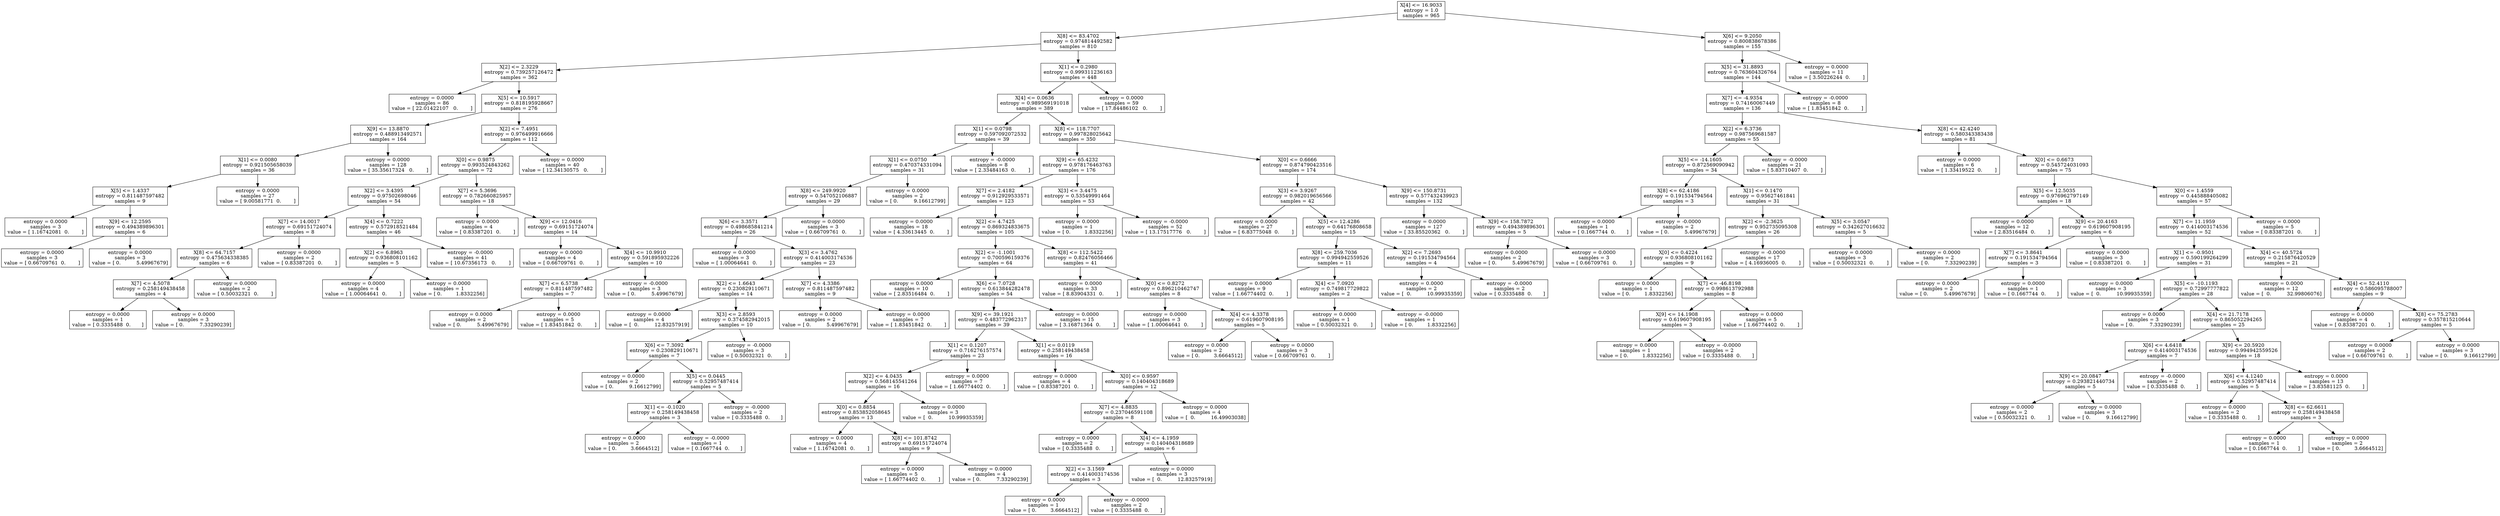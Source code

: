 digraph Tree {
0 [label="X[4] <= 16.9033\nentropy = 1.0\nsamples = 965", shape="box"] ;
1 [label="X[8] <= 83.4702\nentropy = 0.974814492582\nsamples = 810", shape="box"] ;
0 -> 1 ;
2 [label="X[2] <= 2.3229\nentropy = 0.739257126472\nsamples = 362", shape="box"] ;
1 -> 2 ;
3 [label="entropy = 0.0000\nsamples = 86\nvalue = [ 22.01422107   0.        ]", shape="box"] ;
2 -> 3 ;
4 [label="X[5] <= 10.5917\nentropy = 0.818195928667\nsamples = 276", shape="box"] ;
2 -> 4 ;
5 [label="X[9] <= 13.8870\nentropy = 0.488913492571\nsamples = 164", shape="box"] ;
4 -> 5 ;
6 [label="X[1] <= 0.0080\nentropy = 0.921505658039\nsamples = 36", shape="box"] ;
5 -> 6 ;
7 [label="X[5] <= 1.4337\nentropy = 0.811487597482\nsamples = 9", shape="box"] ;
6 -> 7 ;
8 [label="entropy = 0.0000\nsamples = 3\nvalue = [ 1.16742081  0.        ]", shape="box"] ;
7 -> 8 ;
9 [label="X[9] <= 12.2595\nentropy = 0.494389896301\nsamples = 6", shape="box"] ;
7 -> 9 ;
10 [label="entropy = 0.0000\nsamples = 3\nvalue = [ 0.66709761  0.        ]", shape="box"] ;
9 -> 10 ;
11 [label="entropy = 0.0000\nsamples = 3\nvalue = [ 0.          5.49967679]", shape="box"] ;
9 -> 11 ;
12 [label="entropy = 0.0000\nsamples = 27\nvalue = [ 9.00581771  0.        ]", shape="box"] ;
6 -> 12 ;
13 [label="entropy = 0.0000\nsamples = 128\nvalue = [ 35.35617324   0.        ]", shape="box"] ;
5 -> 13 ;
14 [label="X[2] <= 7.4951\nentropy = 0.976499916666\nsamples = 112", shape="box"] ;
4 -> 14 ;
15 [label="X[0] <= 0.9875\nentropy = 0.993524843262\nsamples = 72", shape="box"] ;
14 -> 15 ;
16 [label="X[2] <= 3.4395\nentropy = 0.97502698046\nsamples = 54", shape="box"] ;
15 -> 16 ;
17 [label="X[7] <= 14.0017\nentropy = 0.69151724074\nsamples = 8", shape="box"] ;
16 -> 17 ;
18 [label="X[8] <= 64.7157\nentropy = 0.475634338385\nsamples = 6", shape="box"] ;
17 -> 18 ;
19 [label="X[7] <= 4.5078\nentropy = 0.258149438458\nsamples = 4", shape="box"] ;
18 -> 19 ;
20 [label="entropy = 0.0000\nsamples = 1\nvalue = [ 0.3335488  0.       ]", shape="box"] ;
19 -> 20 ;
21 [label="entropy = 0.0000\nsamples = 3\nvalue = [ 0.          7.33290239]", shape="box"] ;
19 -> 21 ;
22 [label="entropy = 0.0000\nsamples = 2\nvalue = [ 0.50032321  0.        ]", shape="box"] ;
18 -> 22 ;
23 [label="entropy = 0.0000\nsamples = 2\nvalue = [ 0.83387201  0.        ]", shape="box"] ;
17 -> 23 ;
24 [label="X[4] <= 0.7222\nentropy = 0.572918521484\nsamples = 46", shape="box"] ;
16 -> 24 ;
25 [label="X[2] <= 6.8963\nentropy = 0.936808101162\nsamples = 5", shape="box"] ;
24 -> 25 ;
26 [label="entropy = 0.0000\nsamples = 4\nvalue = [ 1.00064641  0.        ]", shape="box"] ;
25 -> 26 ;
27 [label="entropy = 0.0000\nsamples = 1\nvalue = [ 0.         1.8332256]", shape="box"] ;
25 -> 27 ;
28 [label="entropy = -0.0000\nsamples = 41\nvalue = [ 10.67356173   0.        ]", shape="box"] ;
24 -> 28 ;
29 [label="X[7] <= 5.3696\nentropy = 0.782660825957\nsamples = 18", shape="box"] ;
15 -> 29 ;
30 [label="entropy = 0.0000\nsamples = 4\nvalue = [ 0.83387201  0.        ]", shape="box"] ;
29 -> 30 ;
31 [label="X[9] <= 12.0416\nentropy = 0.69151724074\nsamples = 14", shape="box"] ;
29 -> 31 ;
32 [label="entropy = 0.0000\nsamples = 4\nvalue = [ 0.66709761  0.        ]", shape="box"] ;
31 -> 32 ;
33 [label="X[4] <= 10.9910\nentropy = 0.591895932226\nsamples = 10", shape="box"] ;
31 -> 33 ;
34 [label="X[7] <= 6.5738\nentropy = 0.811487597482\nsamples = 7", shape="box"] ;
33 -> 34 ;
35 [label="entropy = 0.0000\nsamples = 2\nvalue = [ 0.          5.49967679]", shape="box"] ;
34 -> 35 ;
36 [label="entropy = 0.0000\nsamples = 5\nvalue = [ 1.83451842  0.        ]", shape="box"] ;
34 -> 36 ;
37 [label="entropy = -0.0000\nsamples = 3\nvalue = [ 0.          5.49967679]", shape="box"] ;
33 -> 37 ;
38 [label="entropy = 0.0000\nsamples = 40\nvalue = [ 12.34130575   0.        ]", shape="box"] ;
14 -> 38 ;
39 [label="X[1] <= 0.2980\nentropy = 0.999311236163\nsamples = 448", shape="box"] ;
1 -> 39 ;
40 [label="X[4] <= 0.0636\nentropy = 0.989569191018\nsamples = 389", shape="box"] ;
39 -> 40 ;
41 [label="X[1] <= 0.0798\nentropy = 0.597092072532\nsamples = 39", shape="box"] ;
40 -> 41 ;
42 [label="X[1] <= 0.0750\nentropy = 0.470374331094\nsamples = 31", shape="box"] ;
41 -> 42 ;
43 [label="X[8] <= 249.9920\nentropy = 0.547052106887\nsamples = 29", shape="box"] ;
42 -> 43 ;
44 [label="X[6] <= 3.3571\nentropy = 0.498685841214\nsamples = 26", shape="box"] ;
43 -> 44 ;
45 [label="entropy = 0.0000\nsamples = 3\nvalue = [ 1.00064641  0.        ]", shape="box"] ;
44 -> 45 ;
46 [label="X[3] <= 3.4762\nentropy = 0.414003174536\nsamples = 23", shape="box"] ;
44 -> 46 ;
47 [label="X[2] <= 1.6643\nentropy = 0.230829110671\nsamples = 14", shape="box"] ;
46 -> 47 ;
48 [label="entropy = 0.0000\nsamples = 4\nvalue = [  0.          12.83257919]", shape="box"] ;
47 -> 48 ;
49 [label="X[3] <= 2.8593\nentropy = 0.374582942015\nsamples = 10", shape="box"] ;
47 -> 49 ;
50 [label="X[6] <= 7.3092\nentropy = 0.230829110671\nsamples = 7", shape="box"] ;
49 -> 50 ;
51 [label="entropy = 0.0000\nsamples = 2\nvalue = [ 0.          9.16612799]", shape="box"] ;
50 -> 51 ;
52 [label="X[5] <= 0.0445\nentropy = 0.52957487414\nsamples = 5", shape="box"] ;
50 -> 52 ;
53 [label="X[1] <= -0.1020\nentropy = 0.258149438458\nsamples = 3", shape="box"] ;
52 -> 53 ;
54 [label="entropy = 0.0000\nsamples = 2\nvalue = [ 0.         3.6664512]", shape="box"] ;
53 -> 54 ;
55 [label="entropy = -0.0000\nsamples = 1\nvalue = [ 0.1667744  0.       ]", shape="box"] ;
53 -> 55 ;
56 [label="entropy = -0.0000\nsamples = 2\nvalue = [ 0.3335488  0.       ]", shape="box"] ;
52 -> 56 ;
57 [label="entropy = -0.0000\nsamples = 3\nvalue = [ 0.50032321  0.        ]", shape="box"] ;
49 -> 57 ;
58 [label="X[7] <= 4.3386\nentropy = 0.811487597482\nsamples = 9", shape="box"] ;
46 -> 58 ;
59 [label="entropy = 0.0000\nsamples = 2\nvalue = [ 0.          5.49967679]", shape="box"] ;
58 -> 59 ;
60 [label="entropy = 0.0000\nsamples = 7\nvalue = [ 1.83451842  0.        ]", shape="box"] ;
58 -> 60 ;
61 [label="entropy = 0.0000\nsamples = 3\nvalue = [ 0.66709761  0.        ]", shape="box"] ;
43 -> 61 ;
62 [label="entropy = 0.0000\nsamples = 2\nvalue = [ 0.          9.16612799]", shape="box"] ;
42 -> 62 ;
63 [label="entropy = -0.0000\nsamples = 8\nvalue = [ 2.33484163  0.        ]", shape="box"] ;
41 -> 63 ;
64 [label="X[8] <= 118.7707\nentropy = 0.997828025642\nsamples = 350", shape="box"] ;
40 -> 64 ;
65 [label="X[9] <= 65.4232\nentropy = 0.978176463763\nsamples = 176", shape="box"] ;
64 -> 65 ;
66 [label="X[7] <= 2.4182\nentropy = 0.912929533571\nsamples = 123", shape="box"] ;
65 -> 66 ;
67 [label="entropy = 0.0000\nsamples = 18\nvalue = [ 4.33613445  0.        ]", shape="box"] ;
66 -> 67 ;
68 [label="X[2] <= 4.7425\nentropy = 0.869324833675\nsamples = 105", shape="box"] ;
66 -> 68 ;
69 [label="X[2] <= -1.1001\nentropy = 0.700596159376\nsamples = 64", shape="box"] ;
68 -> 69 ;
70 [label="entropy = 0.0000\nsamples = 10\nvalue = [ 2.83516484  0.        ]", shape="box"] ;
69 -> 70 ;
71 [label="X[6] <= 7.0728\nentropy = 0.613844282478\nsamples = 54", shape="box"] ;
69 -> 71 ;
72 [label="X[9] <= 39.1921\nentropy = 0.483772962317\nsamples = 39", shape="box"] ;
71 -> 72 ;
73 [label="X[1] <= 0.1207\nentropy = 0.716276157574\nsamples = 23", shape="box"] ;
72 -> 73 ;
74 [label="X[2] <= 4.0435\nentropy = 0.568145541264\nsamples = 16", shape="box"] ;
73 -> 74 ;
75 [label="X[0] <= 0.8854\nentropy = 0.853852058645\nsamples = 13", shape="box"] ;
74 -> 75 ;
76 [label="entropy = 0.0000\nsamples = 4\nvalue = [ 1.16742081  0.        ]", shape="box"] ;
75 -> 76 ;
77 [label="X[8] <= 101.8742\nentropy = 0.69151724074\nsamples = 9", shape="box"] ;
75 -> 77 ;
78 [label="entropy = 0.0000\nsamples = 5\nvalue = [ 1.66774402  0.        ]", shape="box"] ;
77 -> 78 ;
79 [label="entropy = 0.0000\nsamples = 4\nvalue = [ 0.          7.33290239]", shape="box"] ;
77 -> 79 ;
80 [label="entropy = 0.0000\nsamples = 3\nvalue = [  0.          10.99935359]", shape="box"] ;
74 -> 80 ;
81 [label="entropy = 0.0000\nsamples = 7\nvalue = [ 1.66774402  0.        ]", shape="box"] ;
73 -> 81 ;
82 [label="X[1] <= 0.0119\nentropy = 0.258149438458\nsamples = 16", shape="box"] ;
72 -> 82 ;
83 [label="entropy = 0.0000\nsamples = 4\nvalue = [ 0.83387201  0.        ]", shape="box"] ;
82 -> 83 ;
84 [label="X[0] <= 0.9597\nentropy = 0.140404318689\nsamples = 12", shape="box"] ;
82 -> 84 ;
85 [label="X[7] <= 4.8835\nentropy = 0.237046591108\nsamples = 8", shape="box"] ;
84 -> 85 ;
86 [label="entropy = 0.0000\nsamples = 2\nvalue = [ 0.3335488  0.       ]", shape="box"] ;
85 -> 86 ;
87 [label="X[4] <= 4.1959\nentropy = 0.140404318689\nsamples = 6", shape="box"] ;
85 -> 87 ;
88 [label="X[2] <= 3.1569\nentropy = 0.414003174536\nsamples = 3", shape="box"] ;
87 -> 88 ;
89 [label="entropy = 0.0000\nsamples = 1\nvalue = [ 0.         3.6664512]", shape="box"] ;
88 -> 89 ;
90 [label="entropy = -0.0000\nsamples = 2\nvalue = [ 0.3335488  0.       ]", shape="box"] ;
88 -> 90 ;
91 [label="entropy = 0.0000\nsamples = 3\nvalue = [  0.          12.83257919]", shape="box"] ;
87 -> 91 ;
92 [label="entropy = 0.0000\nsamples = 4\nvalue = [  0.          16.49903038]", shape="box"] ;
84 -> 92 ;
93 [label="entropy = 0.0000\nsamples = 15\nvalue = [ 3.16871364  0.        ]", shape="box"] ;
71 -> 93 ;
94 [label="X[8] <= 112.5422\nentropy = 0.82476056466\nsamples = 41", shape="box"] ;
68 -> 94 ;
95 [label="entropy = 0.0000\nsamples = 33\nvalue = [ 8.83904331  0.        ]", shape="box"] ;
94 -> 95 ;
96 [label="X[0] <= 0.8272\nentropy = 0.896210462747\nsamples = 8", shape="box"] ;
94 -> 96 ;
97 [label="entropy = 0.0000\nsamples = 3\nvalue = [ 1.00064641  0.        ]", shape="box"] ;
96 -> 97 ;
98 [label="X[4] <= 4.3378\nentropy = 0.619607908195\nsamples = 5", shape="box"] ;
96 -> 98 ;
99 [label="entropy = 0.0000\nsamples = 2\nvalue = [ 0.         3.6664512]", shape="box"] ;
98 -> 99 ;
100 [label="entropy = 0.0000\nsamples = 3\nvalue = [ 0.66709761  0.        ]", shape="box"] ;
98 -> 100 ;
101 [label="X[3] <= 3.4475\nentropy = 0.53549991464\nsamples = 53", shape="box"] ;
65 -> 101 ;
102 [label="entropy = 0.0000\nsamples = 1\nvalue = [ 0.         1.8332256]", shape="box"] ;
101 -> 102 ;
103 [label="entropy = -0.0000\nsamples = 52\nvalue = [ 13.17517776   0.        ]", shape="box"] ;
101 -> 103 ;
104 [label="X[0] <= 0.6666\nentropy = 0.874790423516\nsamples = 174", shape="box"] ;
64 -> 104 ;
105 [label="X[3] <= 3.9267\nentropy = 0.982019656566\nsamples = 42", shape="box"] ;
104 -> 105 ;
106 [label="entropy = 0.0000\nsamples = 27\nvalue = [ 6.83775048  0.        ]", shape="box"] ;
105 -> 106 ;
107 [label="X[5] <= 12.4286\nentropy = 0.64176808658\nsamples = 15", shape="box"] ;
105 -> 107 ;
108 [label="X[8] <= 259.7036\nentropy = 0.994942559526\nsamples = 11", shape="box"] ;
107 -> 108 ;
109 [label="entropy = 0.0000\nsamples = 9\nvalue = [ 1.66774402  0.        ]", shape="box"] ;
108 -> 109 ;
110 [label="X[4] <= 7.0920\nentropy = 0.749817729822\nsamples = 2", shape="box"] ;
108 -> 110 ;
111 [label="entropy = 0.0000\nsamples = 1\nvalue = [ 0.50032321  0.        ]", shape="box"] ;
110 -> 111 ;
112 [label="entropy = -0.0000\nsamples = 1\nvalue = [ 0.         1.8332256]", shape="box"] ;
110 -> 112 ;
113 [label="X[2] <= 7.2693\nentropy = 0.191534794564\nsamples = 4", shape="box"] ;
107 -> 113 ;
114 [label="entropy = 0.0000\nsamples = 2\nvalue = [  0.          10.99935359]", shape="box"] ;
113 -> 114 ;
115 [label="entropy = -0.0000\nsamples = 2\nvalue = [ 0.3335488  0.       ]", shape="box"] ;
113 -> 115 ;
116 [label="X[9] <= 150.8731\nentropy = 0.577432439923\nsamples = 132", shape="box"] ;
104 -> 116 ;
117 [label="entropy = 0.0000\nsamples = 127\nvalue = [ 33.85520362   0.        ]", shape="box"] ;
116 -> 117 ;
118 [label="X[9] <= 158.7872\nentropy = 0.494389896301\nsamples = 5", shape="box"] ;
116 -> 118 ;
119 [label="entropy = 0.0000\nsamples = 2\nvalue = [ 0.          5.49967679]", shape="box"] ;
118 -> 119 ;
120 [label="entropy = 0.0000\nsamples = 3\nvalue = [ 0.66709761  0.        ]", shape="box"] ;
118 -> 120 ;
121 [label="entropy = 0.0000\nsamples = 59\nvalue = [ 17.84486102   0.        ]", shape="box"] ;
39 -> 121 ;
122 [label="X[6] <= 9.2050\nentropy = 0.800838678386\nsamples = 155", shape="box"] ;
0 -> 122 ;
123 [label="X[5] <= 31.8893\nentropy = 0.763604326764\nsamples = 144", shape="box"] ;
122 -> 123 ;
124 [label="X[7] <= -4.9354\nentropy = 0.74160067449\nsamples = 136", shape="box"] ;
123 -> 124 ;
125 [label="X[2] <= 6.3736\nentropy = 0.987569681587\nsamples = 55", shape="box"] ;
124 -> 125 ;
126 [label="X[5] <= -14.1605\nentropy = 0.872569090942\nsamples = 34", shape="box"] ;
125 -> 126 ;
127 [label="X[8] <= 62.4186\nentropy = 0.191534794564\nsamples = 3", shape="box"] ;
126 -> 127 ;
128 [label="entropy = 0.0000\nsamples = 1\nvalue = [ 0.1667744  0.       ]", shape="box"] ;
127 -> 128 ;
129 [label="entropy = -0.0000\nsamples = 2\nvalue = [ 0.          5.49967679]", shape="box"] ;
127 -> 129 ;
130 [label="X[1] <= 0.1470\nentropy = 0.95627461841\nsamples = 31", shape="box"] ;
126 -> 130 ;
131 [label="X[2] <= -2.3625\nentropy = 0.952735095308\nsamples = 26", shape="box"] ;
130 -> 131 ;
132 [label="X[0] <= 0.4224\nentropy = 0.936808101162\nsamples = 9", shape="box"] ;
131 -> 132 ;
133 [label="entropy = 0.0000\nsamples = 1\nvalue = [ 0.         1.8332256]", shape="box"] ;
132 -> 133 ;
134 [label="X[7] <= -46.8198\nentropy = 0.998613792988\nsamples = 8", shape="box"] ;
132 -> 134 ;
135 [label="X[9] <= 14.1908\nentropy = 0.619607908195\nsamples = 3", shape="box"] ;
134 -> 135 ;
136 [label="entropy = 0.0000\nsamples = 1\nvalue = [ 0.         1.8332256]", shape="box"] ;
135 -> 136 ;
137 [label="entropy = -0.0000\nsamples = 2\nvalue = [ 0.3335488  0.       ]", shape="box"] ;
135 -> 137 ;
138 [label="entropy = 0.0000\nsamples = 5\nvalue = [ 1.66774402  0.        ]", shape="box"] ;
134 -> 138 ;
139 [label="entropy = -0.0000\nsamples = 17\nvalue = [ 4.16936005  0.        ]", shape="box"] ;
131 -> 139 ;
140 [label="X[5] <= 3.0547\nentropy = 0.342627016632\nsamples = 5", shape="box"] ;
130 -> 140 ;
141 [label="entropy = 0.0000\nsamples = 3\nvalue = [ 0.50032321  0.        ]", shape="box"] ;
140 -> 141 ;
142 [label="entropy = 0.0000\nsamples = 2\nvalue = [ 0.          7.33290239]", shape="box"] ;
140 -> 142 ;
143 [label="entropy = -0.0000\nsamples = 21\nvalue = [ 5.83710407  0.        ]", shape="box"] ;
125 -> 143 ;
144 [label="X[8] <= 42.4240\nentropy = 0.580343383438\nsamples = 81", shape="box"] ;
124 -> 144 ;
145 [label="entropy = 0.0000\nsamples = 6\nvalue = [ 1.33419522  0.        ]", shape="box"] ;
144 -> 145 ;
146 [label="X[0] <= 0.6673\nentropy = 0.545724031093\nsamples = 75", shape="box"] ;
144 -> 146 ;
147 [label="X[5] <= 12.5035\nentropy = 0.976962797149\nsamples = 18", shape="box"] ;
146 -> 147 ;
148 [label="entropy = 0.0000\nsamples = 12\nvalue = [ 2.83516484  0.        ]", shape="box"] ;
147 -> 148 ;
149 [label="X[9] <= 20.4163\nentropy = 0.619607908195\nsamples = 6", shape="box"] ;
147 -> 149 ;
150 [label="X[7] <= 3.8641\nentropy = 0.191534794564\nsamples = 3", shape="box"] ;
149 -> 150 ;
151 [label="entropy = 0.0000\nsamples = 2\nvalue = [ 0.          5.49967679]", shape="box"] ;
150 -> 151 ;
152 [label="entropy = 0.0000\nsamples = 1\nvalue = [ 0.1667744  0.       ]", shape="box"] ;
150 -> 152 ;
153 [label="entropy = 0.0000\nsamples = 3\nvalue = [ 0.83387201  0.        ]", shape="box"] ;
149 -> 153 ;
154 [label="X[0] <= 1.4559\nentropy = 0.445888405082\nsamples = 57", shape="box"] ;
146 -> 154 ;
155 [label="X[7] <= 11.1959\nentropy = 0.414003174536\nsamples = 52", shape="box"] ;
154 -> 155 ;
156 [label="X[1] <= -0.9501\nentropy = 0.590199264299\nsamples = 31", shape="box"] ;
155 -> 156 ;
157 [label="entropy = 0.0000\nsamples = 3\nvalue = [  0.          10.99935359]", shape="box"] ;
156 -> 157 ;
158 [label="X[5] <= -10.1193\nentropy = 0.72997777822\nsamples = 28", shape="box"] ;
156 -> 158 ;
159 [label="entropy = 0.0000\nsamples = 3\nvalue = [ 0.          7.33290239]", shape="box"] ;
158 -> 159 ;
160 [label="X[4] <= 21.7178\nentropy = 0.865052294265\nsamples = 25", shape="box"] ;
158 -> 160 ;
161 [label="X[6] <= 4.6418\nentropy = 0.414003174536\nsamples = 7", shape="box"] ;
160 -> 161 ;
162 [label="X[9] <= 20.0847\nentropy = 0.293821440734\nsamples = 5", shape="box"] ;
161 -> 162 ;
163 [label="entropy = 0.0000\nsamples = 2\nvalue = [ 0.50032321  0.        ]", shape="box"] ;
162 -> 163 ;
164 [label="entropy = 0.0000\nsamples = 3\nvalue = [ 0.          9.16612799]", shape="box"] ;
162 -> 164 ;
165 [label="entropy = -0.0000\nsamples = 2\nvalue = [ 0.3335488  0.       ]", shape="box"] ;
161 -> 165 ;
166 [label="X[9] <= 20.5920\nentropy = 0.994942559526\nsamples = 18", shape="box"] ;
160 -> 166 ;
167 [label="X[6] <= 4.1240\nentropy = 0.52957487414\nsamples = 5", shape="box"] ;
166 -> 167 ;
168 [label="entropy = 0.0000\nsamples = 2\nvalue = [ 0.3335488  0.       ]", shape="box"] ;
167 -> 168 ;
169 [label="X[8] <= 62.6611\nentropy = 0.258149438458\nsamples = 3", shape="box"] ;
167 -> 169 ;
170 [label="entropy = 0.0000\nsamples = 1\nvalue = [ 0.1667744  0.       ]", shape="box"] ;
169 -> 170 ;
171 [label="entropy = 0.0000\nsamples = 2\nvalue = [ 0.         3.6664512]", shape="box"] ;
169 -> 171 ;
172 [label="entropy = 0.0000\nsamples = 13\nvalue = [ 3.83581125  0.        ]", shape="box"] ;
166 -> 172 ;
173 [label="X[4] <= 40.5724\nentropy = 0.215876420529\nsamples = 21", shape="box"] ;
155 -> 173 ;
174 [label="entropy = 0.0000\nsamples = 12\nvalue = [  0.          32.99806076]", shape="box"] ;
173 -> 174 ;
175 [label="X[4] <= 52.4110\nentropy = 0.586095788007\nsamples = 9", shape="box"] ;
173 -> 175 ;
176 [label="entropy = 0.0000\nsamples = 4\nvalue = [ 0.83387201  0.        ]", shape="box"] ;
175 -> 176 ;
177 [label="X[8] <= 75.2783\nentropy = 0.357815210644\nsamples = 5", shape="box"] ;
175 -> 177 ;
178 [label="entropy = 0.0000\nsamples = 2\nvalue = [ 0.66709761  0.        ]", shape="box"] ;
177 -> 178 ;
179 [label="entropy = 0.0000\nsamples = 3\nvalue = [ 0.          9.16612799]", shape="box"] ;
177 -> 179 ;
180 [label="entropy = 0.0000\nsamples = 5\nvalue = [ 0.83387201  0.        ]", shape="box"] ;
154 -> 180 ;
181 [label="entropy = -0.0000\nsamples = 8\nvalue = [ 1.83451842  0.        ]", shape="box"] ;
123 -> 181 ;
182 [label="entropy = 0.0000\nsamples = 11\nvalue = [ 3.50226244  0.        ]", shape="box"] ;
122 -> 182 ;
}